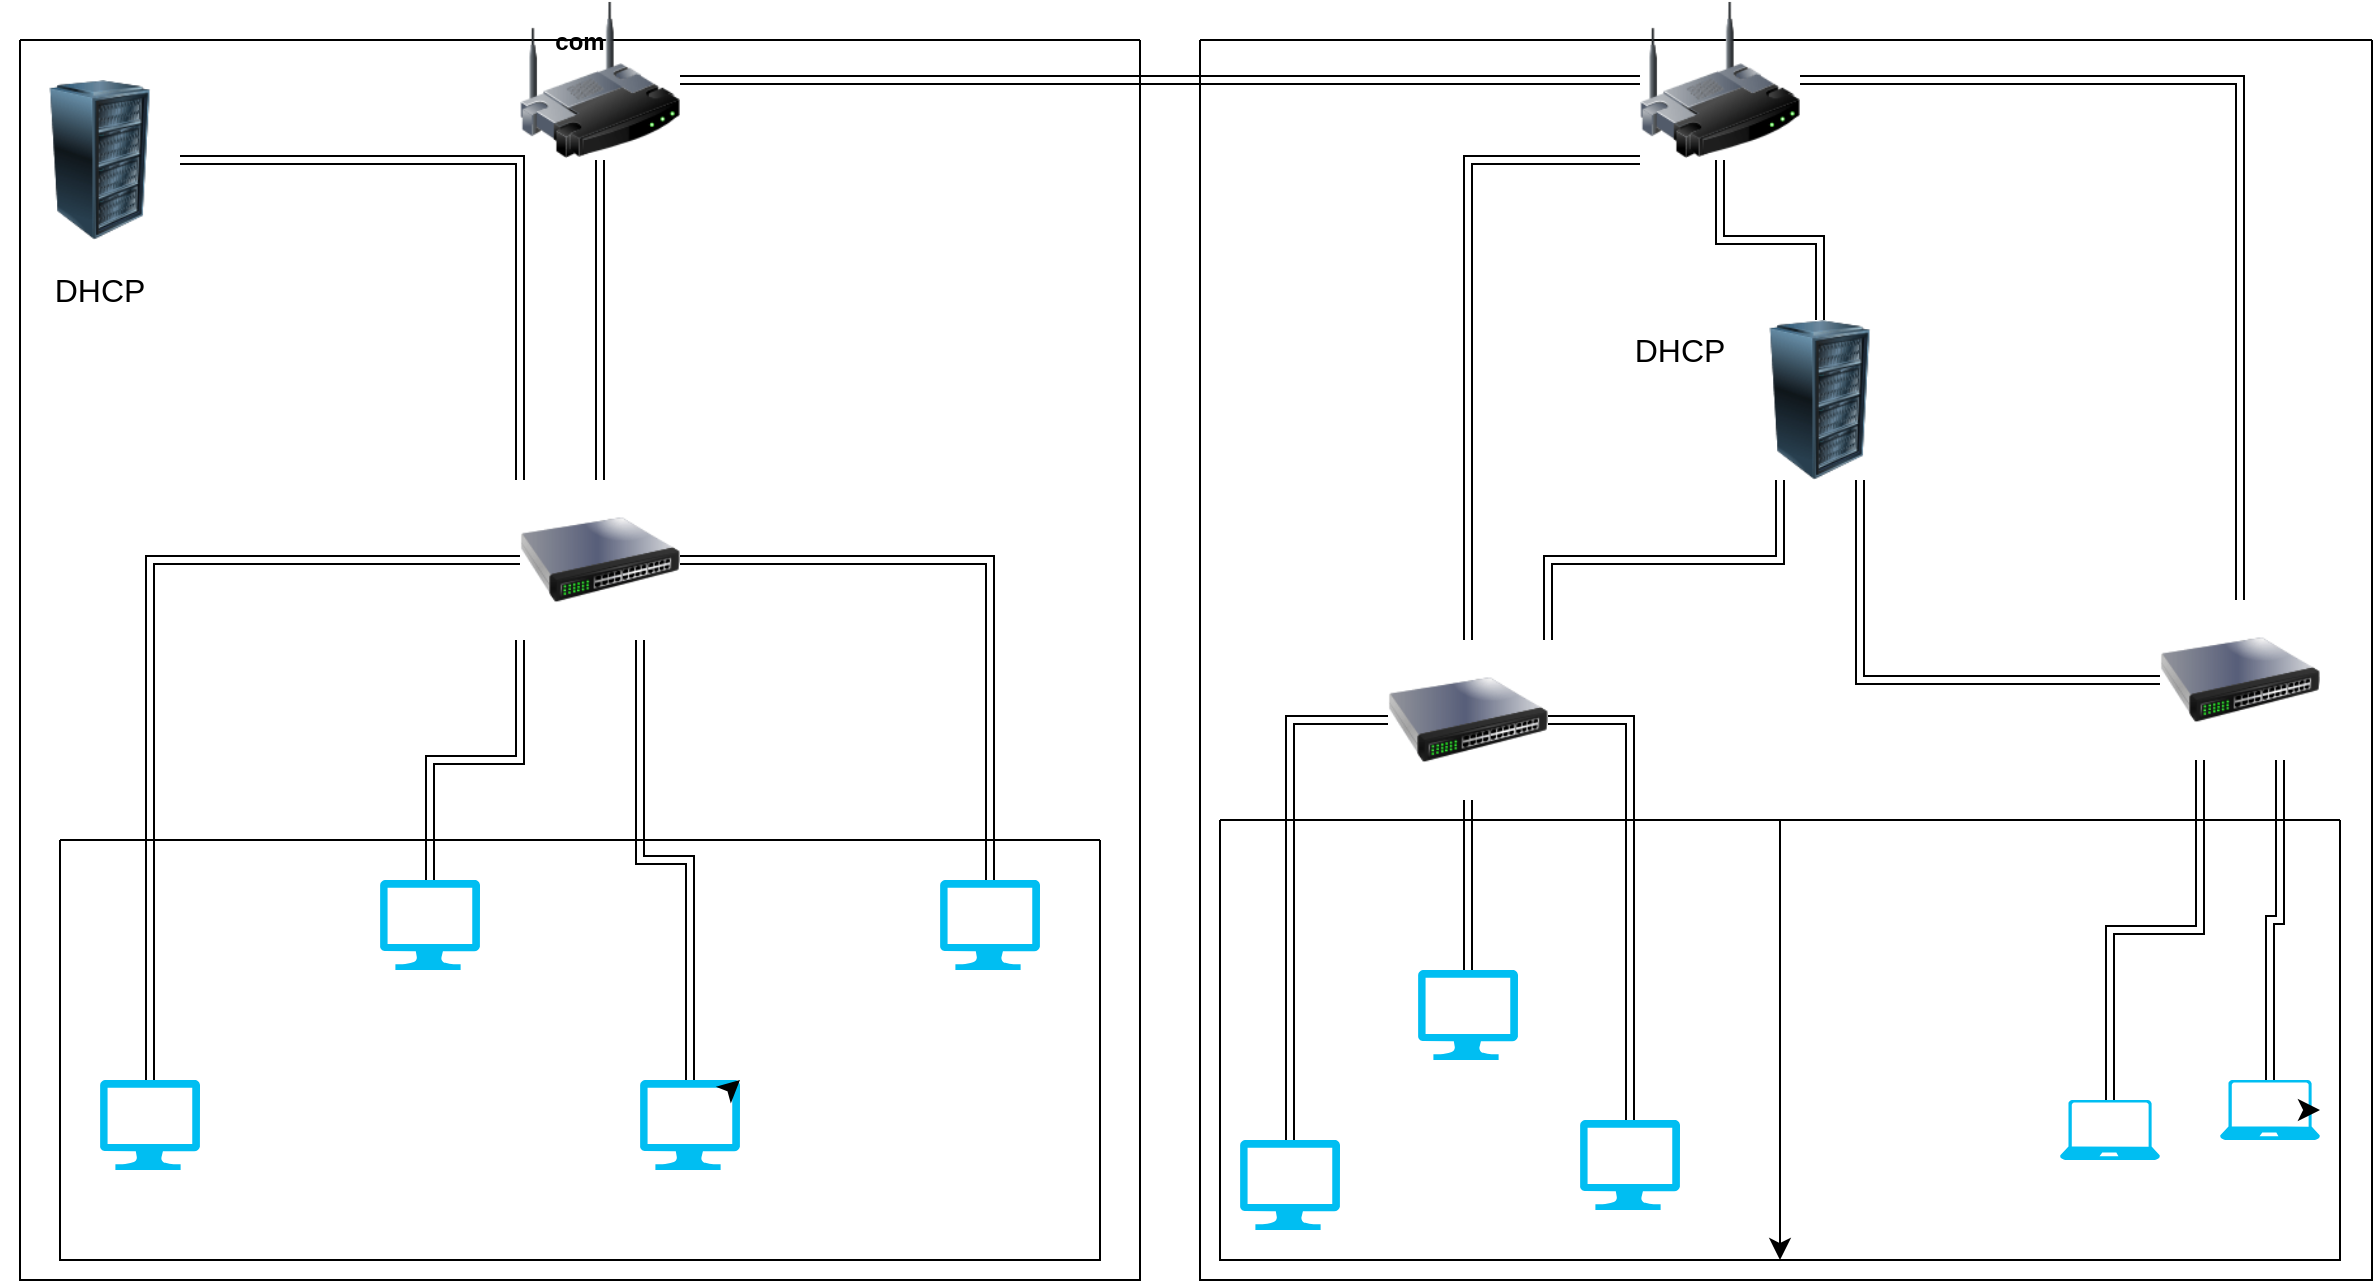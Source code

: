 <mxfile version="28.2.5">
  <diagram name="Página-1" id="ykfsSBEnSIshF7QIrtzn">
    <mxGraphModel dx="2253" dy="819" grid="1" gridSize="10" guides="1" tooltips="1" connect="1" arrows="1" fold="1" page="1" pageScale="1" pageWidth="827" pageHeight="1169" math="0" shadow="0">
      <root>
        <mxCell id="0" />
        <mxCell id="1" parent="0" />
        <mxCell id="sLBjIFUICJLkDPYboqEZ-1" value="" style="swimlane;startSize=0;" parent="1" vertex="1">
          <mxGeometry x="230" y="110" width="586" height="620" as="geometry" />
        </mxCell>
        <mxCell id="WbFby21tOk09u4Y7-5KJ-54" style="edgeStyle=orthogonalEdgeStyle;rounded=0;orthogonalLoop=1;jettySize=auto;html=1;exitX=1;exitY=0;exitDx=0;exitDy=0;entryX=0.25;entryY=1;entryDx=0;entryDy=0;fontSize=12;shape=link;" edge="1" parent="sLBjIFUICJLkDPYboqEZ-1" source="sLBjIFUICJLkDPYboqEZ-17" target="WbFby21tOk09u4Y7-5KJ-37">
          <mxGeometry relative="1" as="geometry" />
        </mxCell>
        <mxCell id="sLBjIFUICJLkDPYboqEZ-17" value="" style="image;html=1;image=img/lib/clip_art/networking/Switch_128x128.png" parent="sLBjIFUICJLkDPYboqEZ-1" vertex="1">
          <mxGeometry x="94" y="300" width="80" height="80" as="geometry" />
        </mxCell>
        <mxCell id="WbFby21tOk09u4Y7-5KJ-55" style="edgeStyle=orthogonalEdgeStyle;rounded=0;orthogonalLoop=1;jettySize=auto;html=1;exitX=0;exitY=0.5;exitDx=0;exitDy=0;entryX=0.75;entryY=1;entryDx=0;entryDy=0;fontSize=12;shape=link;" edge="1" parent="sLBjIFUICJLkDPYboqEZ-1" source="sLBjIFUICJLkDPYboqEZ-18" target="WbFby21tOk09u4Y7-5KJ-37">
          <mxGeometry relative="1" as="geometry" />
        </mxCell>
        <mxCell id="sLBjIFUICJLkDPYboqEZ-18" value="" style="image;html=1;image=img/lib/clip_art/networking/Switch_128x128.png" parent="sLBjIFUICJLkDPYboqEZ-1" vertex="1">
          <mxGeometry x="480" y="280" width="80" height="80" as="geometry" />
        </mxCell>
        <mxCell id="WbFby21tOk09u4Y7-5KJ-56" style="edgeStyle=orthogonalEdgeStyle;rounded=0;orthogonalLoop=1;jettySize=auto;html=1;exitX=0.5;exitY=0;exitDx=0;exitDy=0;entryX=0.5;entryY=1;entryDx=0;entryDy=0;fontSize=12;shape=link;" edge="1" parent="sLBjIFUICJLkDPYboqEZ-1" source="WbFby21tOk09u4Y7-5KJ-37" target="sLBjIFUICJLkDPYboqEZ-20">
          <mxGeometry relative="1" as="geometry" />
        </mxCell>
        <mxCell id="WbFby21tOk09u4Y7-5KJ-37" value="" style="image;html=1;image=img/lib/clip_art/computers/Server_Rack_128x128.png" vertex="1" parent="sLBjIFUICJLkDPYboqEZ-1">
          <mxGeometry x="270" y="140" width="80" height="80" as="geometry" />
        </mxCell>
        <mxCell id="sLBjIFUICJLkDPYboqEZ-20" value="" style="image;html=1;image=img/lib/clip_art/networking/Wireless_Router_128x128.png" parent="sLBjIFUICJLkDPYboqEZ-1" vertex="1">
          <mxGeometry x="220" y="-20" width="80" height="80" as="geometry" />
        </mxCell>
        <mxCell id="WbFby21tOk09u4Y7-5KJ-34" style="edgeStyle=orthogonalEdgeStyle;rounded=0;orthogonalLoop=1;jettySize=auto;html=1;entryX=1;entryY=0.5;entryDx=0;entryDy=0;fontSize=12;shape=link;exitX=0.5;exitY=0;exitDx=0;exitDy=0;" edge="1" parent="sLBjIFUICJLkDPYboqEZ-1" source="sLBjIFUICJLkDPYboqEZ-18" target="sLBjIFUICJLkDPYboqEZ-20">
          <mxGeometry relative="1" as="geometry" />
        </mxCell>
        <mxCell id="WbFby21tOk09u4Y7-5KJ-33" style="edgeStyle=orthogonalEdgeStyle;rounded=0;orthogonalLoop=1;jettySize=auto;html=1;exitX=0.5;exitY=0;exitDx=0;exitDy=0;entryX=0;entryY=1;entryDx=0;entryDy=0;fontSize=12;shape=link;" edge="1" parent="sLBjIFUICJLkDPYboqEZ-1" source="sLBjIFUICJLkDPYboqEZ-17" target="sLBjIFUICJLkDPYboqEZ-20">
          <mxGeometry relative="1" as="geometry">
            <Array as="points">
              <mxPoint x="134" y="60" />
            </Array>
          </mxGeometry>
        </mxCell>
        <mxCell id="WbFby21tOk09u4Y7-5KJ-52" value="DHCP" style="text;strokeColor=none;fillColor=none;html=1;align=center;verticalAlign=middle;whiteSpace=wrap;rounded=0;fontSize=16;" vertex="1" parent="sLBjIFUICJLkDPYboqEZ-1">
          <mxGeometry x="210" y="140" width="60" height="30" as="geometry" />
        </mxCell>
        <mxCell id="sLBjIFUICJLkDPYboqEZ-2" value="com" style="swimlane;startSize=0;" parent="1" vertex="1">
          <mxGeometry x="-360" y="110" width="560" height="620" as="geometry">
            <mxRectangle x="40" y="70" width="50" height="40" as="alternateBounds" />
          </mxGeometry>
        </mxCell>
        <mxCell id="sLBjIFUICJLkDPYboqEZ-6" value="" style="swimlane;startSize=0;" parent="sLBjIFUICJLkDPYboqEZ-2" vertex="1">
          <mxGeometry x="20" y="400" width="520" height="210" as="geometry">
            <mxRectangle x="10" y="170" width="50" height="40" as="alternateBounds" />
          </mxGeometry>
        </mxCell>
        <mxCell id="sLBjIFUICJLkDPYboqEZ-13" value="" style="verticalLabelPosition=bottom;html=1;verticalAlign=top;align=center;strokeColor=none;fillColor=#00BEF2;shape=mxgraph.azure.computer;pointerEvents=1;" parent="sLBjIFUICJLkDPYboqEZ-6" vertex="1">
          <mxGeometry x="160" y="20" width="50" height="45" as="geometry" />
        </mxCell>
        <mxCell id="sLBjIFUICJLkDPYboqEZ-14" value="" style="verticalLabelPosition=bottom;html=1;verticalAlign=top;align=center;strokeColor=none;fillColor=#00BEF2;shape=mxgraph.azure.computer;pointerEvents=1;" parent="sLBjIFUICJLkDPYboqEZ-6" vertex="1">
          <mxGeometry x="290" y="120" width="50" height="45" as="geometry" />
        </mxCell>
        <mxCell id="sLBjIFUICJLkDPYboqEZ-15" value="" style="verticalLabelPosition=bottom;html=1;verticalAlign=top;align=center;strokeColor=none;fillColor=#00BEF2;shape=mxgraph.azure.computer;pointerEvents=1;" parent="sLBjIFUICJLkDPYboqEZ-6" vertex="1">
          <mxGeometry x="440" y="20" width="50" height="45" as="geometry" />
        </mxCell>
        <mxCell id="WbFby21tOk09u4Y7-5KJ-48" style="edgeStyle=none;curved=1;rounded=0;orthogonalLoop=1;jettySize=auto;html=1;exitX=0.98;exitY=0.02;exitDx=0;exitDy=0;exitPerimeter=0;fontSize=12;startSize=8;endSize=8;" edge="1" parent="sLBjIFUICJLkDPYboqEZ-6" source="sLBjIFUICJLkDPYboqEZ-14" target="sLBjIFUICJLkDPYboqEZ-14">
          <mxGeometry relative="1" as="geometry" />
        </mxCell>
        <mxCell id="WbFby21tOk09u4Y7-5KJ-24" style="edgeStyle=orthogonalEdgeStyle;rounded=0;orthogonalLoop=1;jettySize=auto;html=1;exitX=0.5;exitY=0;exitDx=0;exitDy=0;fontSize=12;shape=link;strokeColor=none;" edge="1" parent="sLBjIFUICJLkDPYboqEZ-2" source="sLBjIFUICJLkDPYboqEZ-16" target="sLBjIFUICJLkDPYboqEZ-2">
          <mxGeometry relative="1" as="geometry">
            <Array as="points">
              <mxPoint x="195" y="30" />
              <mxPoint x="195" y="30" />
            </Array>
          </mxGeometry>
        </mxCell>
        <mxCell id="WbFby21tOk09u4Y7-5KJ-47" style="edgeStyle=orthogonalEdgeStyle;rounded=0;orthogonalLoop=1;jettySize=auto;html=1;exitX=0;exitY=0;exitDx=0;exitDy=0;entryX=1;entryY=0.5;entryDx=0;entryDy=0;fontSize=12;shape=link;" edge="1" parent="sLBjIFUICJLkDPYboqEZ-2" source="sLBjIFUICJLkDPYboqEZ-16" target="WbFby21tOk09u4Y7-5KJ-36">
          <mxGeometry relative="1" as="geometry" />
        </mxCell>
        <mxCell id="sLBjIFUICJLkDPYboqEZ-16" value="" style="image;html=1;image=img/lib/clip_art/networking/Switch_128x128.png" parent="sLBjIFUICJLkDPYboqEZ-2" vertex="1">
          <mxGeometry x="250" y="220" width="80" height="80" as="geometry" />
        </mxCell>
        <mxCell id="WbFby21tOk09u4Y7-5KJ-3" style="edgeStyle=none;curved=1;rounded=0;orthogonalLoop=1;jettySize=auto;html=1;exitX=0;exitY=1;exitDx=0;exitDy=0;fontSize=12;startSize=8;endSize=8;" edge="1" parent="sLBjIFUICJLkDPYboqEZ-2" source="sLBjIFUICJLkDPYboqEZ-16" target="sLBjIFUICJLkDPYboqEZ-16">
          <mxGeometry relative="1" as="geometry" />
        </mxCell>
        <mxCell id="WbFby21tOk09u4Y7-5KJ-15" style="edgeStyle=orthogonalEdgeStyle;rounded=0;orthogonalLoop=1;jettySize=auto;html=1;exitX=0.5;exitY=0;exitDx=0;exitDy=0;exitPerimeter=0;entryX=0;entryY=0.5;entryDx=0;entryDy=0;fontSize=12;strokeColor=default;shape=link;" edge="1" parent="sLBjIFUICJLkDPYboqEZ-2" source="sLBjIFUICJLkDPYboqEZ-12" target="sLBjIFUICJLkDPYboqEZ-16">
          <mxGeometry relative="1" as="geometry" />
        </mxCell>
        <mxCell id="WbFby21tOk09u4Y7-5KJ-16" style="edgeStyle=orthogonalEdgeStyle;rounded=0;orthogonalLoop=1;jettySize=auto;html=1;exitX=0.5;exitY=0;exitDx=0;exitDy=0;exitPerimeter=0;entryX=0;entryY=1;entryDx=0;entryDy=0;fontSize=12;shape=link;" edge="1" parent="sLBjIFUICJLkDPYboqEZ-2" source="sLBjIFUICJLkDPYboqEZ-13" target="sLBjIFUICJLkDPYboqEZ-16">
          <mxGeometry relative="1" as="geometry" />
        </mxCell>
        <mxCell id="WbFby21tOk09u4Y7-5KJ-20" style="edgeStyle=orthogonalEdgeStyle;rounded=0;orthogonalLoop=1;jettySize=auto;html=1;exitX=0.5;exitY=0;exitDx=0;exitDy=0;exitPerimeter=0;entryX=0.75;entryY=1;entryDx=0;entryDy=0;fontSize=12;shape=link;" edge="1" parent="sLBjIFUICJLkDPYboqEZ-2" source="sLBjIFUICJLkDPYboqEZ-14" target="sLBjIFUICJLkDPYboqEZ-16">
          <mxGeometry relative="1" as="geometry" />
        </mxCell>
        <mxCell id="WbFby21tOk09u4Y7-5KJ-21" style="edgeStyle=orthogonalEdgeStyle;rounded=0;orthogonalLoop=1;jettySize=auto;html=1;exitX=0.5;exitY=0;exitDx=0;exitDy=0;exitPerimeter=0;entryX=1;entryY=0.5;entryDx=0;entryDy=0;fontSize=12;shape=link;" edge="1" parent="sLBjIFUICJLkDPYboqEZ-2" source="sLBjIFUICJLkDPYboqEZ-15" target="sLBjIFUICJLkDPYboqEZ-16">
          <mxGeometry relative="1" as="geometry" />
        </mxCell>
        <mxCell id="WbFby21tOk09u4Y7-5KJ-36" value="" style="image;html=1;image=img/lib/clip_art/computers/Server_Rack_128x128.png" vertex="1" parent="sLBjIFUICJLkDPYboqEZ-2">
          <mxGeometry y="20" width="80" height="80" as="geometry" />
        </mxCell>
        <mxCell id="WbFby21tOk09u4Y7-5KJ-46" style="edgeStyle=none;curved=1;rounded=0;orthogonalLoop=1;jettySize=auto;html=1;exitX=1;exitY=0.75;exitDx=0;exitDy=0;entryX=1;entryY=0.75;entryDx=0;entryDy=0;fontSize=12;startSize=8;endSize=8;" edge="1" parent="sLBjIFUICJLkDPYboqEZ-2" source="WbFby21tOk09u4Y7-5KJ-36" target="WbFby21tOk09u4Y7-5KJ-36">
          <mxGeometry relative="1" as="geometry" />
        </mxCell>
        <mxCell id="sLBjIFUICJLkDPYboqEZ-19" value="" style="image;html=1;image=img/lib/clip_art/networking/Wireless_Router_128x128.png" parent="sLBjIFUICJLkDPYboqEZ-2" vertex="1">
          <mxGeometry x="250" y="-20" width="80" height="80" as="geometry" />
        </mxCell>
        <mxCell id="WbFby21tOk09u4Y7-5KJ-26" style="edgeStyle=orthogonalEdgeStyle;rounded=0;orthogonalLoop=1;jettySize=auto;html=1;exitX=0.5;exitY=0;exitDx=0;exitDy=0;entryX=0.5;entryY=1;entryDx=0;entryDy=0;fontSize=12;shape=link;" edge="1" parent="sLBjIFUICJLkDPYboqEZ-2" source="sLBjIFUICJLkDPYboqEZ-16" target="sLBjIFUICJLkDPYboqEZ-19">
          <mxGeometry relative="1" as="geometry" />
        </mxCell>
        <mxCell id="WbFby21tOk09u4Y7-5KJ-51" value="DHCP" style="text;strokeColor=none;fillColor=none;html=1;align=center;verticalAlign=middle;whiteSpace=wrap;rounded=0;fontSize=16;" vertex="1" parent="sLBjIFUICJLkDPYboqEZ-2">
          <mxGeometry x="10" y="110" width="60" height="30" as="geometry" />
        </mxCell>
        <mxCell id="sLBjIFUICJLkDPYboqEZ-12" value="" style="verticalLabelPosition=bottom;html=1;verticalAlign=top;align=center;strokeColor=none;fillColor=#00BEF2;shape=mxgraph.azure.computer;pointerEvents=1;direction=east;" parent="sLBjIFUICJLkDPYboqEZ-2" vertex="1">
          <mxGeometry x="40" y="520" width="50" height="45" as="geometry" />
        </mxCell>
        <mxCell id="sLBjIFUICJLkDPYboqEZ-3" style="edgeStyle=none;curved=1;rounded=0;orthogonalLoop=1;jettySize=auto;html=1;exitX=0;exitY=0;exitDx=0;exitDy=0;fontSize=12;startSize=8;endSize=8;" parent="1" source="sLBjIFUICJLkDPYboqEZ-2" target="sLBjIFUICJLkDPYboqEZ-2" edge="1">
          <mxGeometry relative="1" as="geometry" />
        </mxCell>
        <mxCell id="sLBjIFUICJLkDPYboqEZ-5" style="edgeStyle=none;curved=1;rounded=0;orthogonalLoop=1;jettySize=auto;html=1;exitX=0.5;exitY=0;exitDx=0;exitDy=0;fontSize=12;startSize=8;endSize=8;entryX=0.5;entryY=1;entryDx=0;entryDy=0;" parent="1" source="sLBjIFUICJLkDPYboqEZ-4" target="sLBjIFUICJLkDPYboqEZ-4" edge="1">
          <mxGeometry relative="1" as="geometry" />
        </mxCell>
        <mxCell id="sLBjIFUICJLkDPYboqEZ-4" value="" style="swimlane;startSize=0;" parent="1" vertex="1">
          <mxGeometry x="240" y="500" width="560" height="220" as="geometry">
            <mxRectangle x="430" y="430" width="50" height="40" as="alternateBounds" />
          </mxGeometry>
        </mxCell>
        <mxCell id="sLBjIFUICJLkDPYboqEZ-7" value="" style="verticalLabelPosition=bottom;html=1;verticalAlign=top;align=center;strokeColor=none;fillColor=#00BEF2;shape=mxgraph.azure.computer;pointerEvents=1;" parent="sLBjIFUICJLkDPYboqEZ-4" vertex="1">
          <mxGeometry x="10" y="160" width="50" height="45" as="geometry" />
        </mxCell>
        <mxCell id="sLBjIFUICJLkDPYboqEZ-8" value="" style="verticalLabelPosition=bottom;html=1;verticalAlign=top;align=center;strokeColor=none;fillColor=#00BEF2;shape=mxgraph.azure.computer;pointerEvents=1;" parent="sLBjIFUICJLkDPYboqEZ-4" vertex="1">
          <mxGeometry x="99" y="75" width="50" height="45" as="geometry" />
        </mxCell>
        <mxCell id="sLBjIFUICJLkDPYboqEZ-9" value="" style="verticalLabelPosition=bottom;html=1;verticalAlign=top;align=center;strokeColor=none;fillColor=#00BEF2;shape=mxgraph.azure.computer;pointerEvents=1;" parent="sLBjIFUICJLkDPYboqEZ-4" vertex="1">
          <mxGeometry x="180" y="150" width="50" height="45" as="geometry" />
        </mxCell>
        <mxCell id="sLBjIFUICJLkDPYboqEZ-10" value="" style="verticalLabelPosition=bottom;html=1;verticalAlign=top;align=center;strokeColor=none;fillColor=#00BEF2;shape=mxgraph.azure.laptop;pointerEvents=1;" parent="sLBjIFUICJLkDPYboqEZ-4" vertex="1">
          <mxGeometry x="500" y="130" width="50" height="30" as="geometry" />
        </mxCell>
        <mxCell id="sLBjIFUICJLkDPYboqEZ-11" value="" style="verticalLabelPosition=bottom;html=1;verticalAlign=top;align=center;strokeColor=none;fillColor=#00BEF2;shape=mxgraph.azure.laptop;pointerEvents=1;" parent="sLBjIFUICJLkDPYboqEZ-4" vertex="1">
          <mxGeometry x="420" y="140" width="50" height="30" as="geometry" />
        </mxCell>
        <mxCell id="WbFby21tOk09u4Y7-5KJ-49" style="edgeStyle=none;curved=1;rounded=0;orthogonalLoop=1;jettySize=auto;html=1;exitX=0.92;exitY=0.5;exitDx=0;exitDy=0;exitPerimeter=0;fontSize=12;startSize=8;endSize=8;" edge="1" parent="sLBjIFUICJLkDPYboqEZ-4" source="sLBjIFUICJLkDPYboqEZ-10" target="sLBjIFUICJLkDPYboqEZ-10">
          <mxGeometry relative="1" as="geometry" />
        </mxCell>
        <mxCell id="WbFby21tOk09u4Y7-5KJ-35" style="rounded=0;orthogonalLoop=1;jettySize=auto;html=1;exitX=0;exitY=0.5;exitDx=0;exitDy=0;entryX=1;entryY=0.5;entryDx=0;entryDy=0;fontSize=12;shape=link;edgeStyle=orthogonalEdgeStyle;" edge="1" parent="1" source="sLBjIFUICJLkDPYboqEZ-20" target="sLBjIFUICJLkDPYboqEZ-19">
          <mxGeometry relative="1" as="geometry" />
        </mxCell>
        <mxCell id="WbFby21tOk09u4Y7-5KJ-29" style="edgeStyle=orthogonalEdgeStyle;rounded=0;orthogonalLoop=1;jettySize=auto;html=1;exitX=0.5;exitY=0;exitDx=0;exitDy=0;exitPerimeter=0;entryX=0.5;entryY=1;entryDx=0;entryDy=0;fontSize=12;shape=link;" edge="1" parent="1" source="sLBjIFUICJLkDPYboqEZ-8" target="sLBjIFUICJLkDPYboqEZ-17">
          <mxGeometry relative="1" as="geometry" />
        </mxCell>
        <mxCell id="WbFby21tOk09u4Y7-5KJ-30" style="edgeStyle=orthogonalEdgeStyle;rounded=0;orthogonalLoop=1;jettySize=auto;html=1;exitX=0.5;exitY=0;exitDx=0;exitDy=0;exitPerimeter=0;entryX=1;entryY=0.5;entryDx=0;entryDy=0;fontSize=12;shape=link;" edge="1" parent="1" source="sLBjIFUICJLkDPYboqEZ-9" target="sLBjIFUICJLkDPYboqEZ-17">
          <mxGeometry relative="1" as="geometry" />
        </mxCell>
        <mxCell id="WbFby21tOk09u4Y7-5KJ-41" style="edgeStyle=orthogonalEdgeStyle;rounded=0;orthogonalLoop=1;jettySize=auto;html=1;exitX=0.5;exitY=0;exitDx=0;exitDy=0;exitPerimeter=0;entryX=0.25;entryY=1;entryDx=0;entryDy=0;fontSize=12;shape=link;" edge="1" parent="1" source="sLBjIFUICJLkDPYboqEZ-11" target="sLBjIFUICJLkDPYboqEZ-18">
          <mxGeometry relative="1" as="geometry" />
        </mxCell>
        <mxCell id="WbFby21tOk09u4Y7-5KJ-43" style="edgeStyle=orthogonalEdgeStyle;rounded=0;orthogonalLoop=1;jettySize=auto;html=1;exitX=0.5;exitY=0;exitDx=0;exitDy=0;exitPerimeter=0;entryX=0.75;entryY=1;entryDx=0;entryDy=0;fontSize=12;shape=link;" edge="1" parent="1" source="sLBjIFUICJLkDPYboqEZ-10" target="sLBjIFUICJLkDPYboqEZ-18">
          <mxGeometry relative="1" as="geometry" />
        </mxCell>
        <mxCell id="WbFby21tOk09u4Y7-5KJ-53" style="edgeStyle=orthogonalEdgeStyle;rounded=0;orthogonalLoop=1;jettySize=auto;html=1;exitX=0.5;exitY=0;exitDx=0;exitDy=0;exitPerimeter=0;entryX=0;entryY=0.5;entryDx=0;entryDy=0;fontSize=12;shape=link;" edge="1" parent="1" source="sLBjIFUICJLkDPYboqEZ-7" target="sLBjIFUICJLkDPYboqEZ-17">
          <mxGeometry relative="1" as="geometry" />
        </mxCell>
      </root>
    </mxGraphModel>
  </diagram>
</mxfile>
